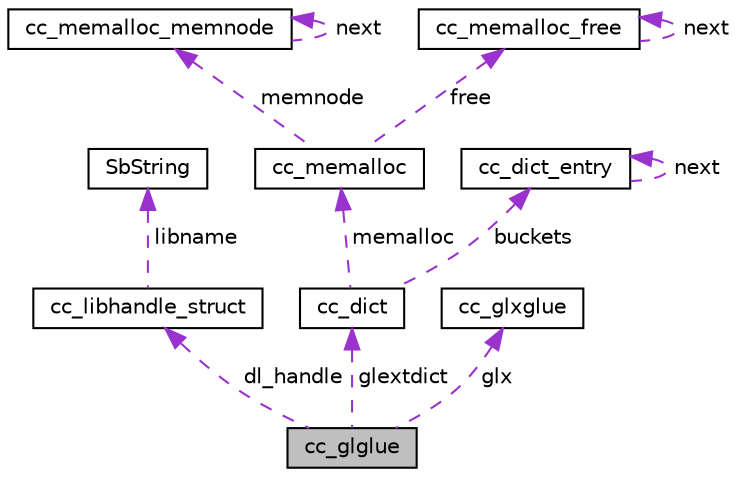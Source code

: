 digraph "cc_glglue"
{
 // LATEX_PDF_SIZE
  edge [fontname="Helvetica",fontsize="10",labelfontname="Helvetica",labelfontsize="10"];
  node [fontname="Helvetica",fontsize="10",shape=record];
  Node1 [label="cc_glglue",height=0.2,width=0.4,color="black", fillcolor="grey75", style="filled", fontcolor="black",tooltip=" "];
  Node2 -> Node1 [dir="back",color="darkorchid3",fontsize="10",style="dashed",label=" dl_handle" ,fontname="Helvetica"];
  Node2 [label="cc_libhandle_struct",height=0.2,width=0.4,color="black", fillcolor="white", style="filled",URL="$structcc__libhandle__struct.html",tooltip=" "];
  Node3 -> Node2 [dir="back",color="darkorchid3",fontsize="10",style="dashed",label=" libname" ,fontname="Helvetica"];
  Node3 [label="SbString",height=0.2,width=0.4,color="black", fillcolor="white", style="filled",URL="$classSbString.html",tooltip="The SbString class is a string class with convenience functions for string operations."];
  Node4 -> Node1 [dir="back",color="darkorchid3",fontsize="10",style="dashed",label=" glextdict" ,fontname="Helvetica"];
  Node4 [label="cc_dict",height=0.2,width=0.4,color="black", fillcolor="white", style="filled",URL="$structcc__dict.html",tooltip=" "];
  Node5 -> Node4 [dir="back",color="darkorchid3",fontsize="10",style="dashed",label=" memalloc" ,fontname="Helvetica"];
  Node5 [label="cc_memalloc",height=0.2,width=0.4,color="black", fillcolor="white", style="filled",URL="$structcc__memalloc.html",tooltip=" "];
  Node6 -> Node5 [dir="back",color="darkorchid3",fontsize="10",style="dashed",label=" memnode" ,fontname="Helvetica"];
  Node6 [label="cc_memalloc_memnode",height=0.2,width=0.4,color="black", fillcolor="white", style="filled",URL="$structcc__memalloc__memnode.html",tooltip=" "];
  Node6 -> Node6 [dir="back",color="darkorchid3",fontsize="10",style="dashed",label=" next" ,fontname="Helvetica"];
  Node7 -> Node5 [dir="back",color="darkorchid3",fontsize="10",style="dashed",label=" free" ,fontname="Helvetica"];
  Node7 [label="cc_memalloc_free",height=0.2,width=0.4,color="black", fillcolor="white", style="filled",URL="$structcc__memalloc__free.html",tooltip=" "];
  Node7 -> Node7 [dir="back",color="darkorchid3",fontsize="10",style="dashed",label=" next" ,fontname="Helvetica"];
  Node8 -> Node4 [dir="back",color="darkorchid3",fontsize="10",style="dashed",label=" buckets" ,fontname="Helvetica"];
  Node8 [label="cc_dict_entry",height=0.2,width=0.4,color="black", fillcolor="white", style="filled",URL="$structcc__dict__entry.html",tooltip=" "];
  Node8 -> Node8 [dir="back",color="darkorchid3",fontsize="10",style="dashed",label=" next" ,fontname="Helvetica"];
  Node9 -> Node1 [dir="back",color="darkorchid3",fontsize="10",style="dashed",label=" glx" ,fontname="Helvetica"];
  Node9 [label="cc_glxglue",height=0.2,width=0.4,color="black", fillcolor="white", style="filled",URL="$structcc__glxglue.html",tooltip=" "];
}
